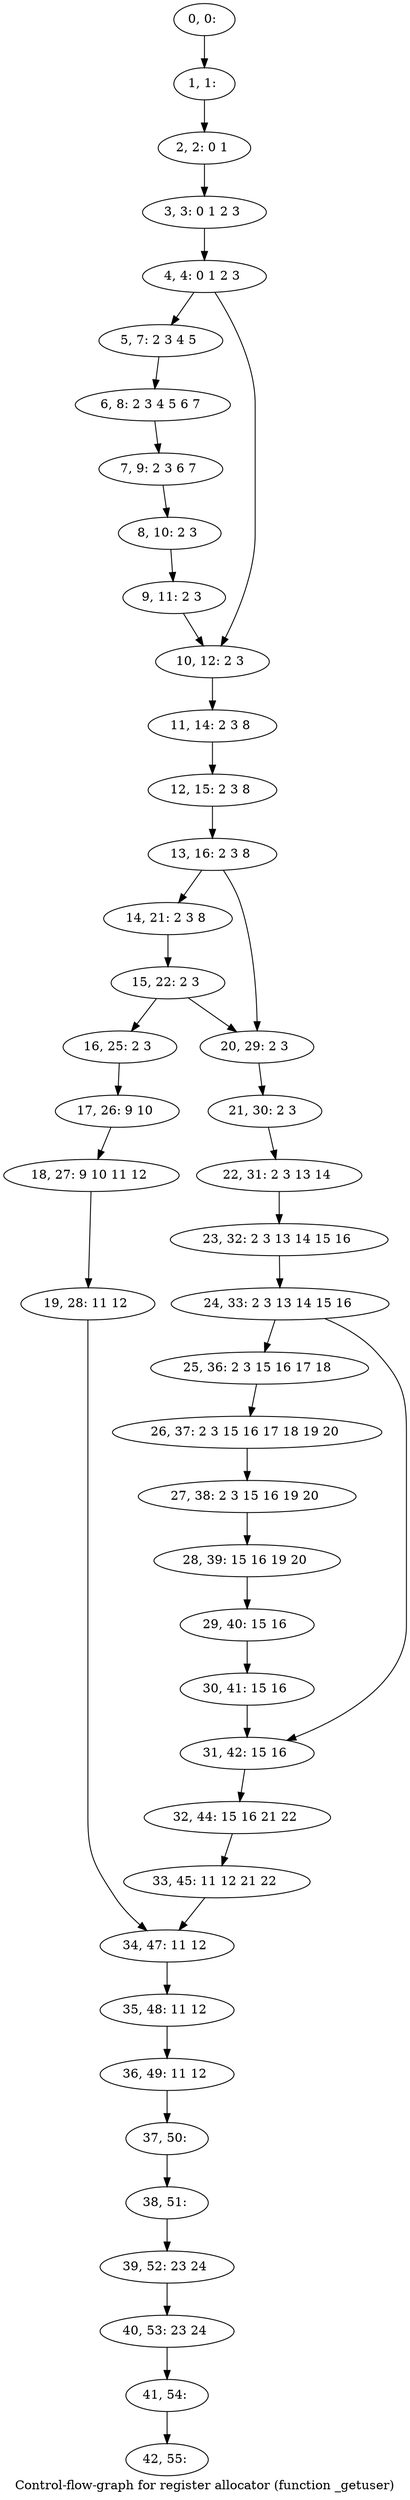 digraph G {
graph [label="Control-flow-graph for register allocator (function _getuser)"]
0[label="0, 0: "];
1[label="1, 1: "];
2[label="2, 2: 0 1 "];
3[label="3, 3: 0 1 2 3 "];
4[label="4, 4: 0 1 2 3 "];
5[label="5, 7: 2 3 4 5 "];
6[label="6, 8: 2 3 4 5 6 7 "];
7[label="7, 9: 2 3 6 7 "];
8[label="8, 10: 2 3 "];
9[label="9, 11: 2 3 "];
10[label="10, 12: 2 3 "];
11[label="11, 14: 2 3 8 "];
12[label="12, 15: 2 3 8 "];
13[label="13, 16: 2 3 8 "];
14[label="14, 21: 2 3 8 "];
15[label="15, 22: 2 3 "];
16[label="16, 25: 2 3 "];
17[label="17, 26: 9 10 "];
18[label="18, 27: 9 10 11 12 "];
19[label="19, 28: 11 12 "];
20[label="20, 29: 2 3 "];
21[label="21, 30: 2 3 "];
22[label="22, 31: 2 3 13 14 "];
23[label="23, 32: 2 3 13 14 15 16 "];
24[label="24, 33: 2 3 13 14 15 16 "];
25[label="25, 36: 2 3 15 16 17 18 "];
26[label="26, 37: 2 3 15 16 17 18 19 20 "];
27[label="27, 38: 2 3 15 16 19 20 "];
28[label="28, 39: 15 16 19 20 "];
29[label="29, 40: 15 16 "];
30[label="30, 41: 15 16 "];
31[label="31, 42: 15 16 "];
32[label="32, 44: 15 16 21 22 "];
33[label="33, 45: 11 12 21 22 "];
34[label="34, 47: 11 12 "];
35[label="35, 48: 11 12 "];
36[label="36, 49: 11 12 "];
37[label="37, 50: "];
38[label="38, 51: "];
39[label="39, 52: 23 24 "];
40[label="40, 53: 23 24 "];
41[label="41, 54: "];
42[label="42, 55: "];
0->1 ;
1->2 ;
2->3 ;
3->4 ;
4->5 ;
4->10 ;
5->6 ;
6->7 ;
7->8 ;
8->9 ;
9->10 ;
10->11 ;
11->12 ;
12->13 ;
13->14 ;
13->20 ;
14->15 ;
15->16 ;
15->20 ;
16->17 ;
17->18 ;
18->19 ;
19->34 ;
20->21 ;
21->22 ;
22->23 ;
23->24 ;
24->25 ;
24->31 ;
25->26 ;
26->27 ;
27->28 ;
28->29 ;
29->30 ;
30->31 ;
31->32 ;
32->33 ;
33->34 ;
34->35 ;
35->36 ;
36->37 ;
37->38 ;
38->39 ;
39->40 ;
40->41 ;
41->42 ;
}
